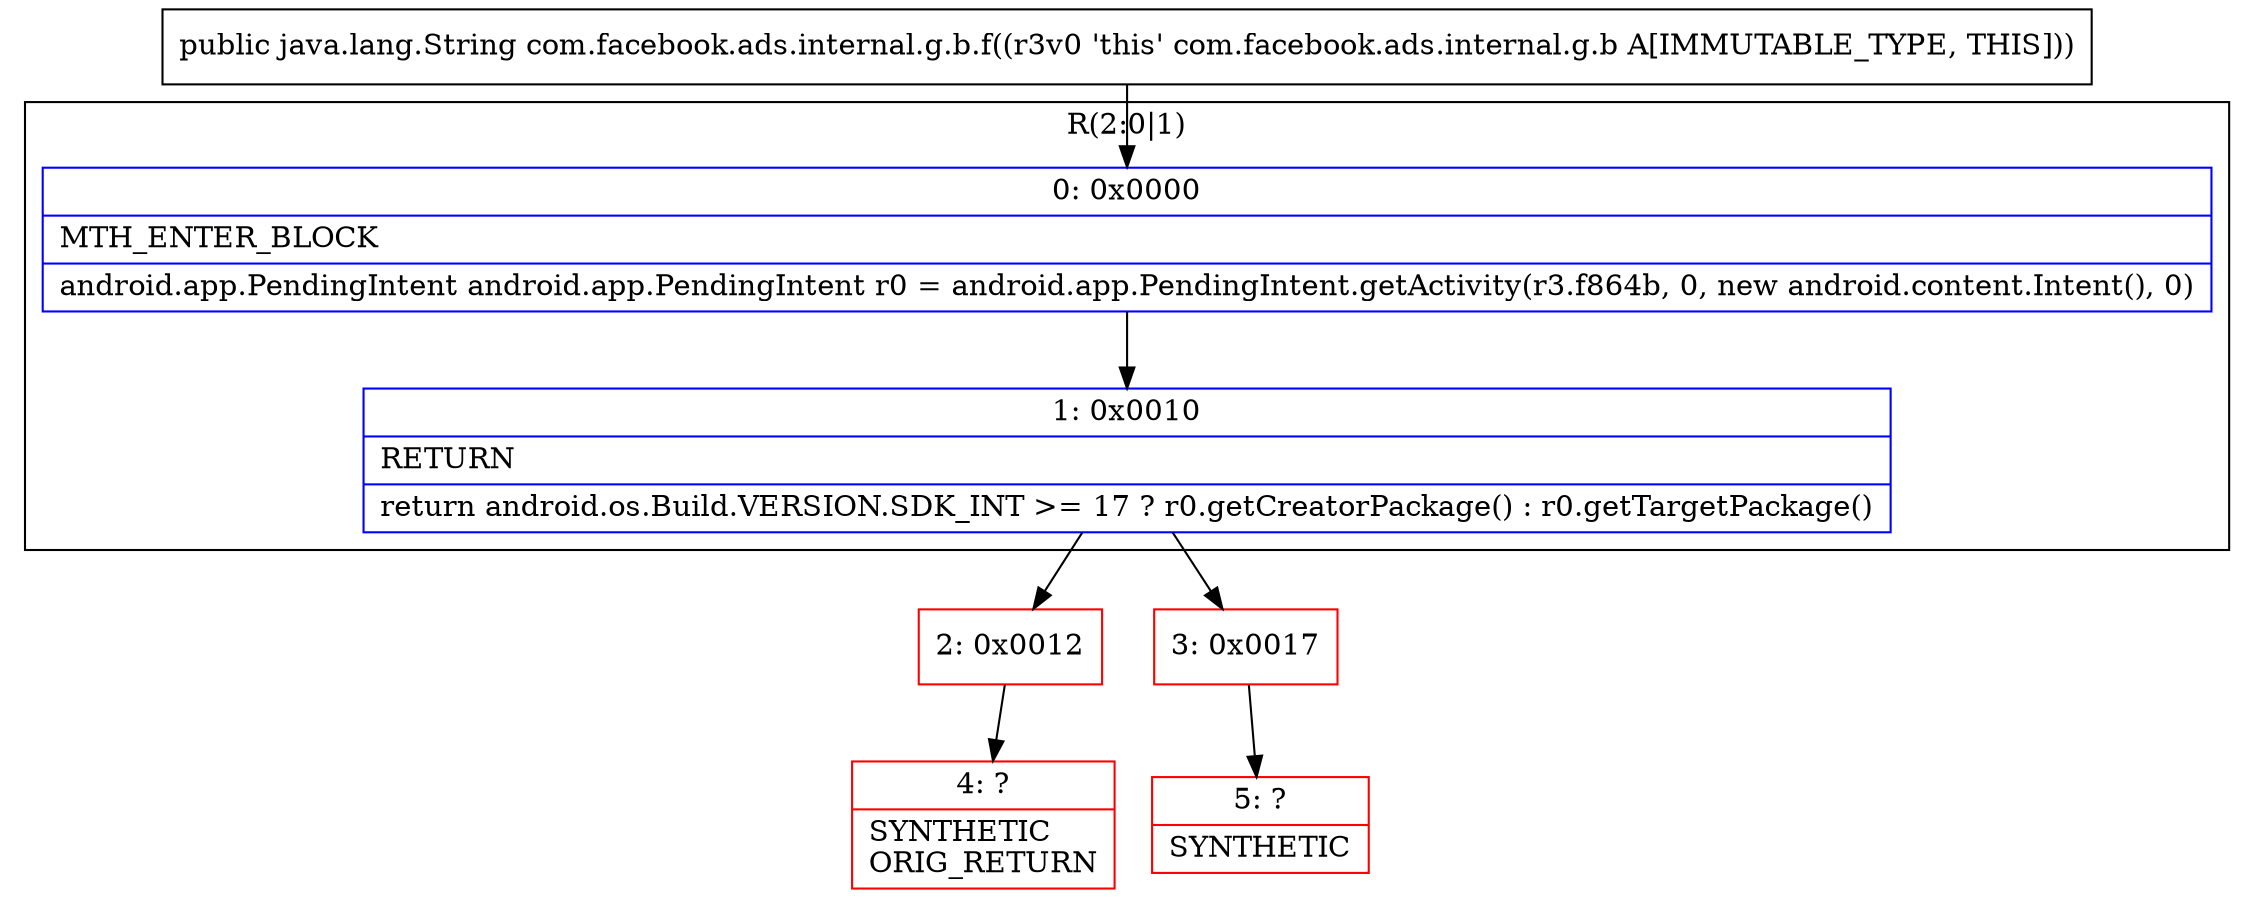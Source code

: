 digraph "CFG forcom.facebook.ads.internal.g.b.f()Ljava\/lang\/String;" {
subgraph cluster_Region_850453650 {
label = "R(2:0|1)";
node [shape=record,color=blue];
Node_0 [shape=record,label="{0\:\ 0x0000|MTH_ENTER_BLOCK\l|android.app.PendingIntent android.app.PendingIntent r0 = android.app.PendingIntent.getActivity(r3.f864b, 0, new android.content.Intent(), 0)\l}"];
Node_1 [shape=record,label="{1\:\ 0x0010|RETURN\l|return android.os.Build.VERSION.SDK_INT \>= 17 ? r0.getCreatorPackage() : r0.getTargetPackage()\l}"];
}
Node_2 [shape=record,color=red,label="{2\:\ 0x0012}"];
Node_3 [shape=record,color=red,label="{3\:\ 0x0017}"];
Node_4 [shape=record,color=red,label="{4\:\ ?|SYNTHETIC\lORIG_RETURN\l}"];
Node_5 [shape=record,color=red,label="{5\:\ ?|SYNTHETIC\l}"];
MethodNode[shape=record,label="{public java.lang.String com.facebook.ads.internal.g.b.f((r3v0 'this' com.facebook.ads.internal.g.b A[IMMUTABLE_TYPE, THIS])) }"];
MethodNode -> Node_0;
Node_0 -> Node_1;
Node_1 -> Node_2;
Node_1 -> Node_3;
Node_2 -> Node_4;
Node_3 -> Node_5;
}

